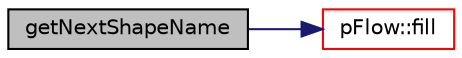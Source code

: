digraph "getNextShapeName"
{
 // LATEX_PDF_SIZE
  edge [fontname="Helvetica",fontsize="10",labelfontname="Helvetica",labelfontsize="10"];
  node [fontname="Helvetica",fontsize="10",shape=record];
  rankdir="LR";
  Node1 [label="getNextShapeName",height=0.2,width=0.4,color="black", fillcolor="grey75", style="filled", fontcolor="black",tooltip="The name of the next shape that should be inserted."];
  Node1 -> Node2 [color="midnightblue",fontsize="10",style="solid",fontname="Helvetica"];
  Node2 [label="pFlow::fill",height=0.2,width=0.4,color="red", fillcolor="white", style="filled",URL="$namespacepFlow.html#a36d8f6f405716742d4830920f6db371c",tooltip=" "];
}
